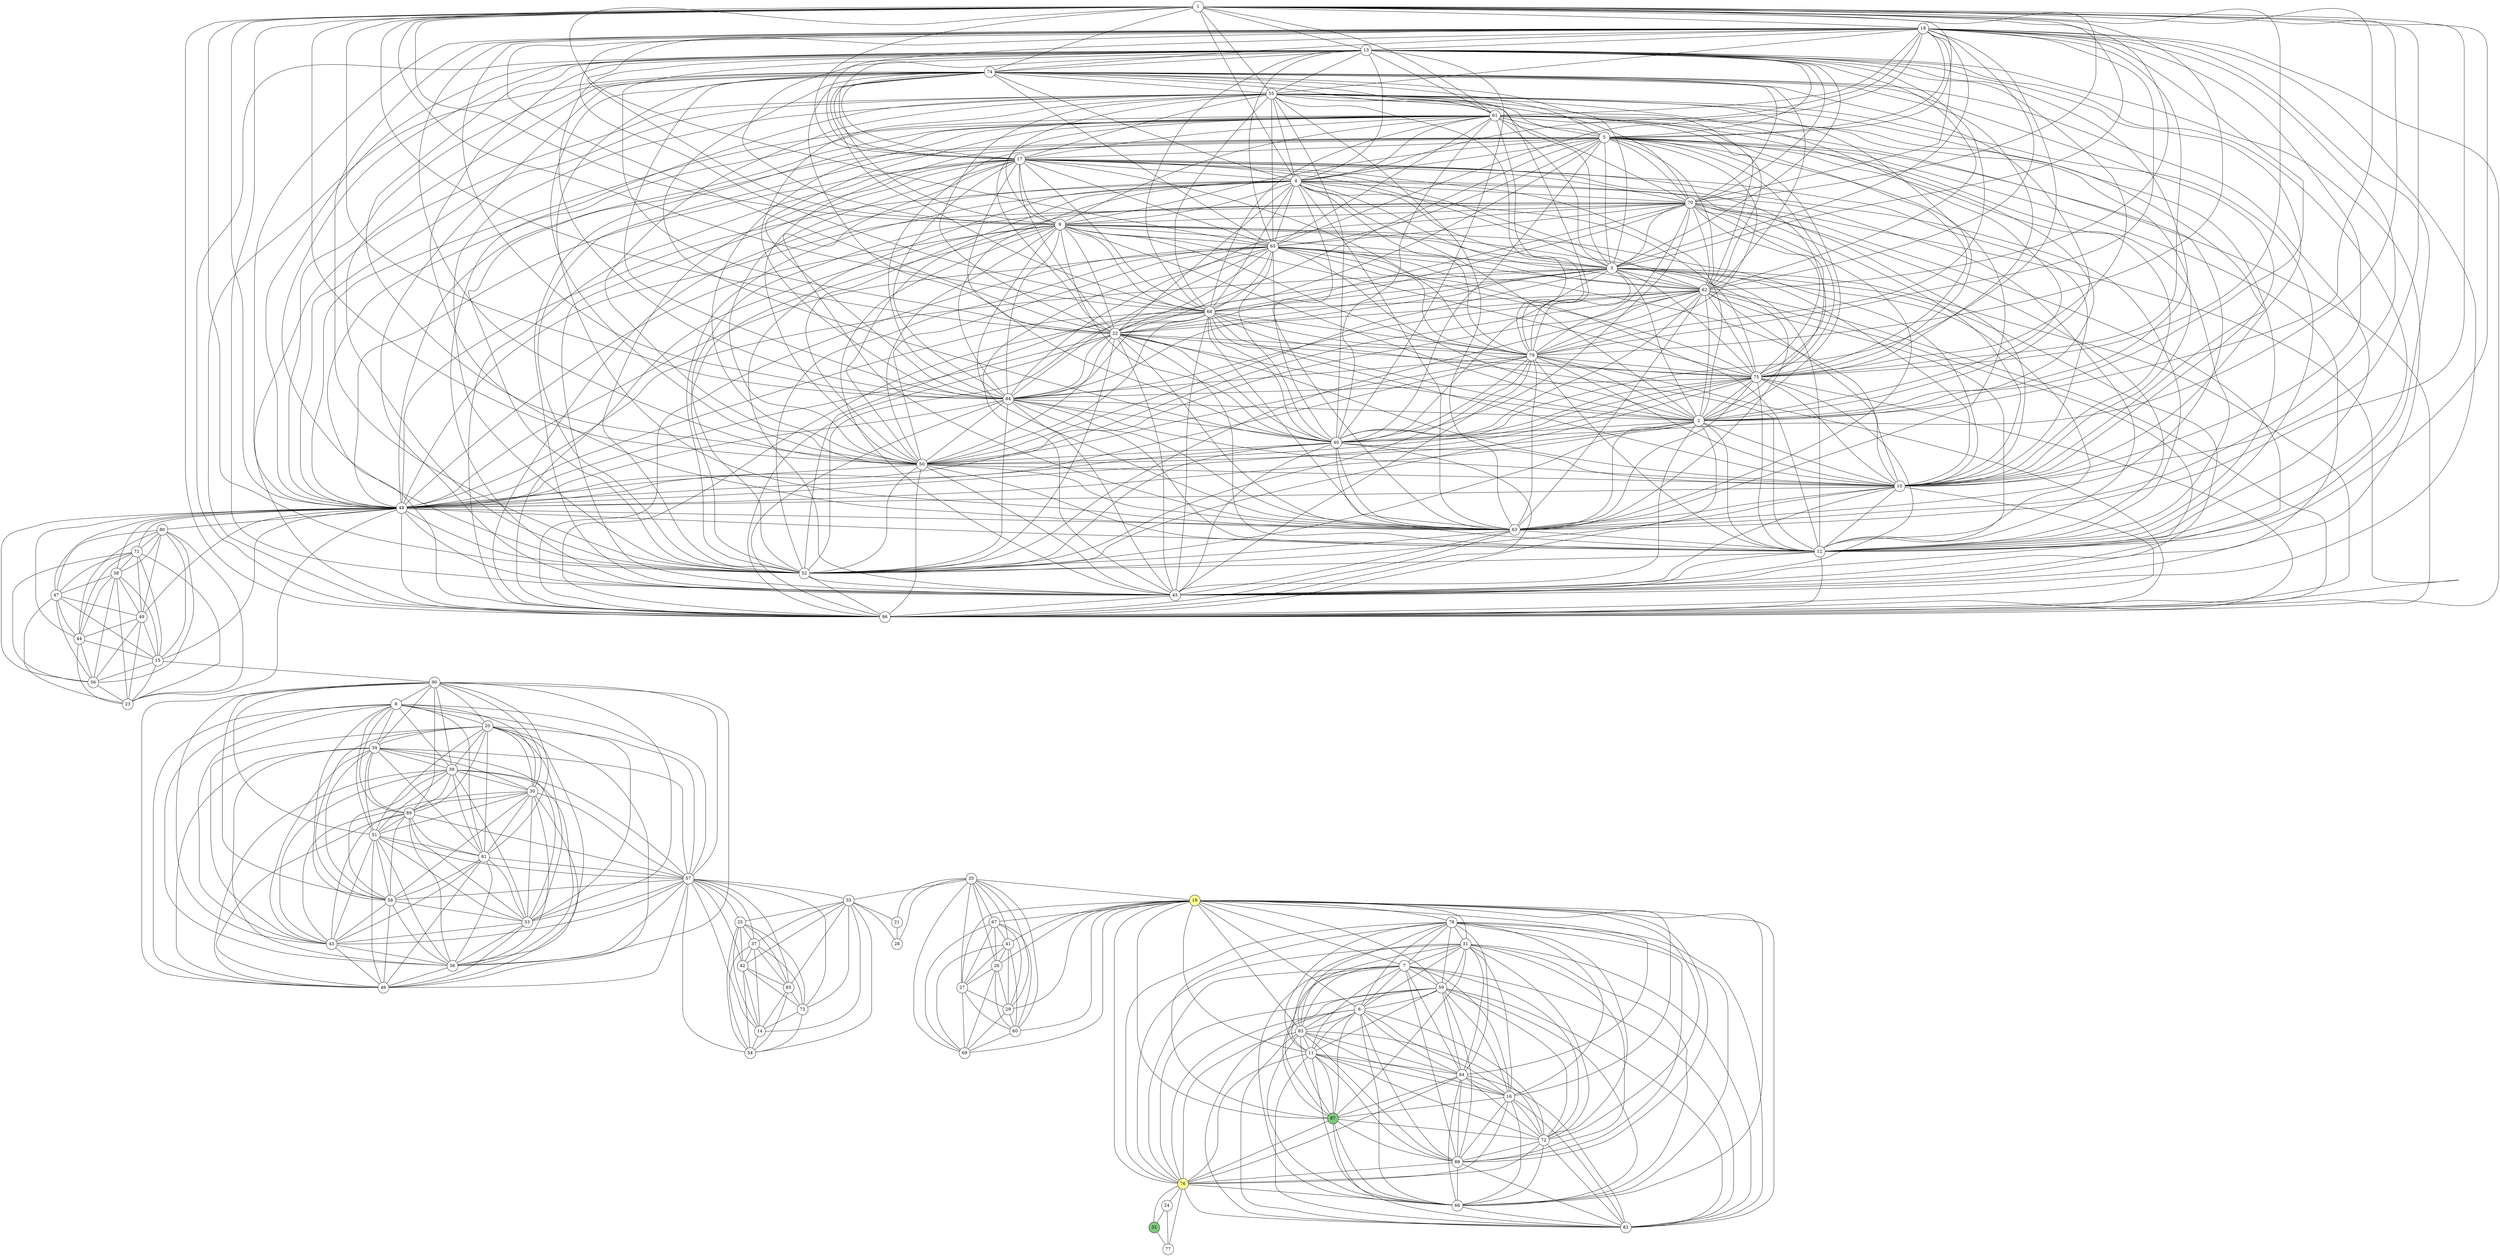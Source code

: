 graph g {
    node[shape=circle fixedsize=true style=filled fillcolor=white colorscheme=accent8 ];
    1--18;
9--18;
62--13;
12--45;
63--52;
86--48;
50--10;
8--20;
90--39;
2--12;
75--40;
79--2;
42--25;
12--52;
52--2;
42--33;
84--45;
22--50;
79--13;
78--31;
20--81;
7--72;
66--72;
3--22;
48--68;
31--72;
84--50;
65--17;
40--17;
88--82;
12--5;
88--76;
31--88;
19--76;
86--9;
70--65;
54--37;
86--79;
48--38;
71--23;
84--1;
43--36;
27--29;
22--62;
61--75;
68--17;
47--49;
2--55;
30--36;
3--63;
39--53;
52--48;
58--53;
58--36;
79--50;
87--7;
4--1;
54--33;
19--67;
81--36;
90--53;
11--87;
79--61;
75--3;
76--7;
86--50;
29--19;
44--48;
38--49;
76--32;
25--37;
65--22;
48--49;
19--16;
14--42;
10--70;
4--61;
65--13;
16--87;
3--40;
36--46;
62--17;
64--66;
89--36;
80--56;
84--10;
64--72;
55--22;
66--87;
12--74;
17--55;
5--18;
65--52;
76--6;
83--78;
42--57;
54--25;
52--10;
30--46;
29--41;
5--79;
4--3;
58--46;
79--75;
51--81;
8--34;
45--3;
4--22;
74--65;
17--45;
4--68;
11--31;
8--39;
22--5;
37--14;
55--48;
86--22;
22--10;
53--43;
16--72;
61--5;
10--75;
64--7;
19--11;
90--36;
60--27;
31--6;
87--78;
23--48;
50--9;
22--45;
44--38;
52--84;
79--4;
68--10;
80--71;
18--40;
10--9;
63--75;
72--82;
55--5;
4--9;
11--76;
27--35;
62--70;
9--22;
29--26;
61--62;
48--2;
64--83;
54--73;
69--26;
29--60;
7--66;
40--52;
37--42;
55--61;
67--26;
31--19;
83--19;
13--40;
63--9;
14--54;
12--55;
15--90;
49--56;
19--78;
74--48;
4--13;
53--57;
10--13;
12--1;
88--87;
9--74;
58--20;
84--70;
19--60;
83--59;
64--6;
40--1;
68--75;
65--55;
7--11;
62--68;
55--9;
3--62;
81--58;
10--1;
5--52;
85--33;
1--70;
62--74;
18--48;
10--4;
30--34;
9--62;
82--83;
7--6;
74--55;
66--88;
43--39;
87--31;
88--59;
46--51;
86--55;
59--82;
51--30;
65--61;
78--76;
36--20;
12--86;
26--19;
72--59;
71--56;
89--90;
73--33;
35--33;
53--8;
68--3;
52--22;
40--62;
52--13;
16--66;
8--51;
18--86;
70--63;
44--56;
12--50;
75--84;
85--54;
70--5;
10--86;
75--86;
52--18;
63--40;
89--53;
13--17;
90--8;
38--47;
76--66;
56--47;
65--48;
88--7;
43--51;
50--74;
74--2;
37--73;
3--52;
8--57;
2--70;
83--87;
18--70;
89--34;
47--44;
10--40;
44--80;
73--14;
65--79;
49--44;
68--40;
64--78;
19--72;
23--49;
57--89;
14--85;
30--20;
85--57;
84--9;
15--48;
63--62;
22--2;
82--76;
13--55;
40--50;
33--14;
23--38;
83--72;
58--89;
49--80;
61--2;
13--1;
17--50;
22--13;
17--63;
26--35;
79--55;
69--35;
68--55;
84--12;
46--90;
73--42;
50--45;
46--39;
13--2;
6--19;
74--70;
22--12;
65--3;
70--61;
8--46;
52--4;
34--43;
18--45;
4--48;
29--67;
15--56;
33--25;
84--68;
57--51;
50--65;
13--68;
17--79;
2--45;
58--8;
82--7;
45--9;
83--7;
63--5;
45--62;
13--75;
68--52;
6--83;
17--2;
12--3;
66--11;
58--51;
90--43;
86--3;
57--30;
67--69;
84--18;
66--6;
81--90;
41--19;
46--34;
81--46;
20--34;
18--13;
53--46;
13--9;
18--2;
45--74;
22--79;
63--13;
62--48;
50--68;
78--72;
48--1;
40--61;
13--45;
45--1;
9--17;
20--46;
50--13;
18--22;
70--40;
86--4;
6--78;
67--60;
5--9;
17--4;
90--57;
48--22;
66--59;
34--39;
74--40;
42--85;
79--18;
15--23;
89--8;
61--9;
64--76;
40--65;
71--48;
40--84;
17--10;
45--61;
31--76;
4--5;
2--40;
75--5;
10--45;
52--9;
45--63;
68--9;
20--57;
40--79;
35--41;
55--63;
87--72;
71--44;
61--3;
6--88;
76--87;
43--8;
62--5;
75--62;
54--57;
2--3;
9--3;
89--51;
2--1;
25--85;
45--79;
61--84;
70--9;
23--47;
55--84;
52--61;
17--18;
76--24;
72--88;
65--10;
3--13;
16--31;
11--88;
12--48;
68--5;
85--73;
13--61;
13--5;
1--75;
24--77;
83--11;
13--74;
43--46;
17--3;
15--80;
86--74;
67--41;
16--11;
50--52;
31--83;
55--75;
84--17;
75--45;
3--84;
47--80;
79--70;
9--1;
10--5;
72--6;
11--64;
41--26;
43--58;
75--9;
37--57;
69--41;
18--3;
63--10;
71--38;
35--19;
9--65;
86--40;
63--61;
9--79;
48--9;
35--60;
50--70;
59--87;
59--11;
12--62;
7--59;
74--63;
52--55;
65--5;
81--57;
5--40;
3--74;
4--65;
4--63;
74--68;
4--12;
55--10;
80--38;
86--62;
25--57;
48--17;
27--67;
75--65;
12--68;
50--61;
18--61;
55--70;
18--50;
76--16;
22--75;
48--63;
65--84;
38--56;
10--62;
17--52;
19--59;
66--82;
88--83;
61--1;
45--68;
55--45;
55--3;
29--69;
81--53;
44--23;
63--22;
5--2;
13--84;
65--1;
11--78;
25--14;
5--1;
17--75;
62--50;
16--6;
73--57;
2--68;
84--2;
81--39;
40--9;
48--84;
56--23;
64--82;
34--51;
65--86;
43--57;
84--62;
64--16;
40--4;
76--72;
2--9;
68--70;
18--63;
45--86;
58--39;
33--21;
36--8;
81--43;
79--1;
90--34;
47--15;
68--65;
19--69;
57--36;
20--39;
59--16;
1--3;
63--84;
40--55;
52--86;
14--57;
30--53;
88--64;
4--75;
76--77;
75--52;
70--48;
30--43;
35--29;
59--6;
36--39;
45--40;
3--5;
7--78;
62--18;
20--43;
41--27;
25--73;
59--78;
37--85;
70--52;
11--6;
4--84;
89--39;
2--50;
12--18;
88--78;
20--90;
3--10;
68--79;
82--19;
1--68;
53--20;
74--22;
17--1;
78--82;
40--22;
12--70;
60--69;
30--81;
63--68;
49--15;
90--30;
86--2;
20--89;
35--67;
6--82;
63--12;
18--74;
52--45;
10--61;
39--30;
58--30;
38--15;
71--47;
63--79;
72--11;
63--65;
57--33;
36--51;
18--75;
66--31;
17--86;
79--12;
89--81;
16--88;
35--21;
71--49;
10--79;
1--86;
2--10;
53--36;
64--31;
20--51;
5--17;
7--16;
68--61;
26--27;
55--18;
24--32;
64--59;
75--74;
80--23;
75--50;
43--89;
48--47;
35--28;
3--79;
16--83;
48--80;
10--18;
32--77;
82--11;
57--58;
66--83;
36--34;
86--84;
53--51;
3--70;
31--59;
78--16;
12--9;
19--64;
76--83;
27--69;
18--68;
70--86;
17--61;
2--62;
16--82;
4--2;
39--51;
28--33;
66--19;
1--50;
1--62;
61--86;
50--5;
17--70;
45--5;
63--2;
17--74;
4--55;
10--48;
4--74;
55--62;
22--70;
1--22;
66--78;
34--57;
59--76;
56--48;
5--48;
84--22;
60--26;
1--63;
3--48;
22--61;
48--50;
13--86;
8--81;
62--4;
12--40;
17--22;
60--41;
90--51;
61--12;
6--87;
2--65;
86--63;
75--12;
5--74;
1--55;
46--57;
39--57;
79--74;
79--48;
1--52;
82--87;
79--62;
71--15;
74--52;
86--68;
89--46;
18--4;
68--22;
52--62;
21--28;
82--31;
75--70;
88--19;
61--74;
65--45;
45--48;
30--89;
50--63;
19--7;
27--19;
8--30;
44--15;
12--65;
4--70;
19--87;
12--17;
70--13;
34--53;
31--7;
75--2;
74--1;
45--4;
34--58;
84--74;
12--13;
58--90;
79--52;
65--18;
84--79;
5--86;
10--12;
33--37;
61--48;
48--40;
70--45;
3--50;
84--5;
42--54;
48--75;
10--74;
87--64;
55--50;
62--65;
50--4;
13--48;
34--81;
76,19[fillcolor=4]
32,87[fillcolor=1]
}

